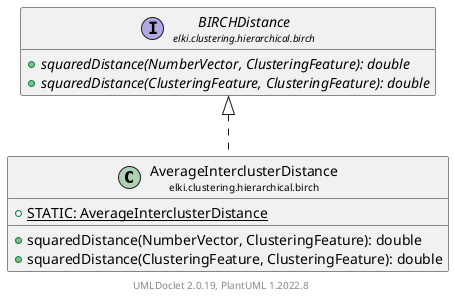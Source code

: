 @startuml
    remove .*\.(Instance|Par|Parameterizer|Factory)$
    set namespaceSeparator none
    hide empty fields
    hide empty methods

    class "<size:14>AverageInterclusterDistance\n<size:10>elki.clustering.hierarchical.birch" as elki.clustering.hierarchical.birch.AverageInterclusterDistance [[AverageInterclusterDistance.html]] {
        {static} +STATIC: AverageInterclusterDistance
        +squaredDistance(NumberVector, ClusteringFeature): double
        +squaredDistance(ClusteringFeature, ClusteringFeature): double
    }

    interface "<size:14>BIRCHDistance\n<size:10>elki.clustering.hierarchical.birch" as elki.clustering.hierarchical.birch.BIRCHDistance [[BIRCHDistance.html]] {
        {abstract} +squaredDistance(NumberVector, ClusteringFeature): double
        {abstract} +squaredDistance(ClusteringFeature, ClusteringFeature): double
    }
    class "<size:14>AverageInterclusterDistance.Par\n<size:10>elki.clustering.hierarchical.birch" as elki.clustering.hierarchical.birch.AverageInterclusterDistance.Par [[AverageInterclusterDistance.Par.html]]

    elki.clustering.hierarchical.birch.BIRCHDistance <|.. elki.clustering.hierarchical.birch.AverageInterclusterDistance
    elki.clustering.hierarchical.birch.AverageInterclusterDistance +-- elki.clustering.hierarchical.birch.AverageInterclusterDistance.Par

    center footer UMLDoclet 2.0.19, PlantUML 1.2022.8
@enduml
